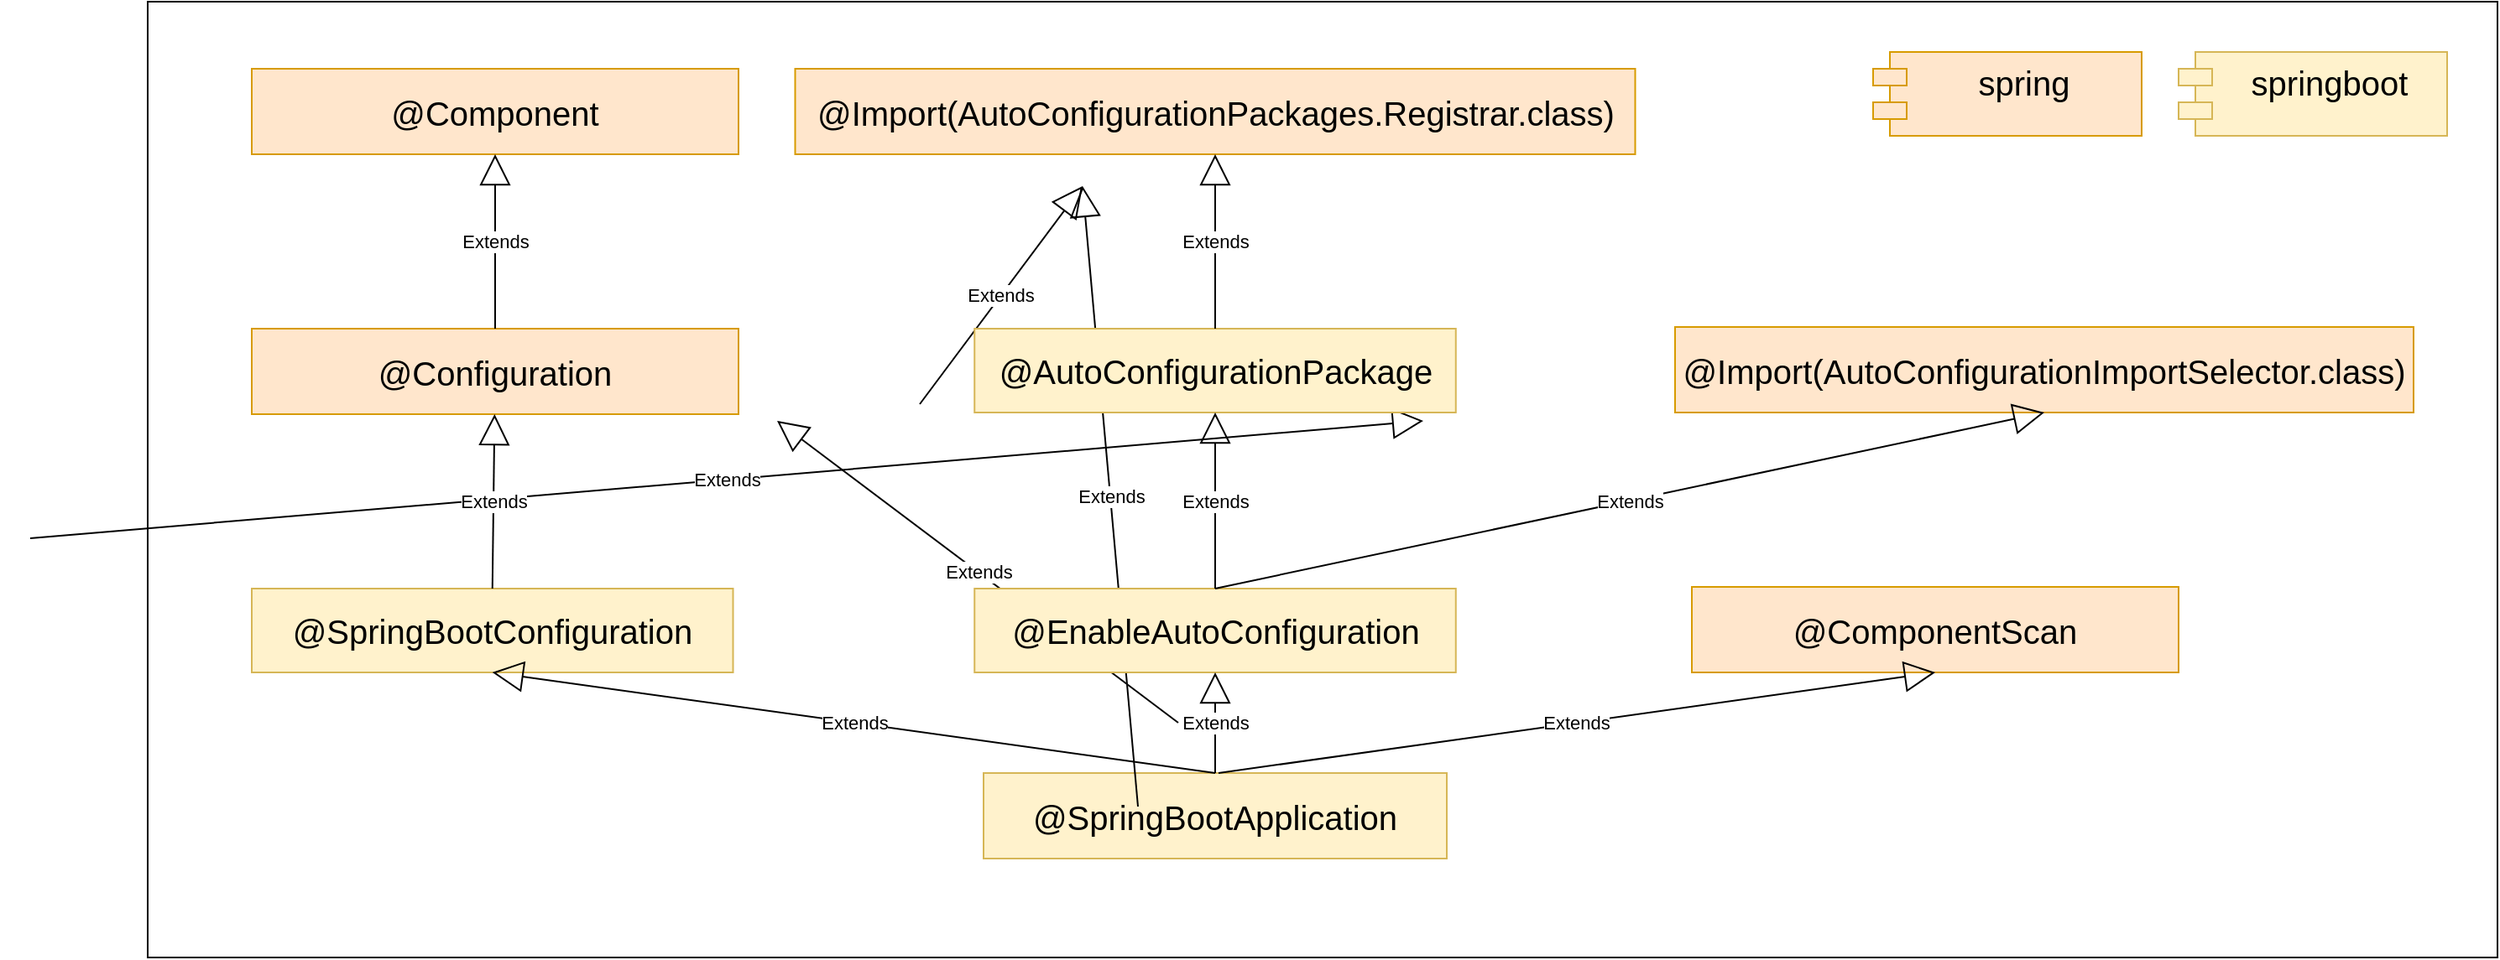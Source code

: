 <mxfile version="28.2.5">
  <diagram name="第 1 页" id="A2wYnKDMZFF023bxGnZ8">
    <mxGraphModel dx="599" dy="788" grid="1" gridSize="10" guides="1" tooltips="1" connect="1" arrows="1" fold="1" page="1" pageScale="1" pageWidth="827" pageHeight="1169" math="0" shadow="0">
      <root>
        <mxCell id="0" />
        <mxCell id="1" parent="0" />
        <mxCell id="lc5mf7nCTQjh2SExQ85K-13" value="" style="rounded=0;whiteSpace=wrap;html=1;" parent="1" vertex="1">
          <mxGeometry x="830" y="150" width="1400" height="570" as="geometry" />
        </mxCell>
        <mxCell id="1i7iyDztXm2SfSE6uJK3-13" value="&lt;div&gt;@SpringBootApplication&lt;/div&gt;" style="html=1;whiteSpace=wrap;fontSize=20;verticalAlign=middle;align=center;fillColor=#fff2cc;strokeColor=#d6b656;" parent="1" vertex="1">
          <mxGeometry x="1328" y="610" width="276" height="51" as="geometry" />
        </mxCell>
        <mxCell id="1i7iyDztXm2SfSE6uJK3-25" value="@SpringBootConfiguration" style="html=1;whiteSpace=wrap;fontSize=20;fillColor=#fff2cc;strokeColor=#d6b656;" parent="1" vertex="1">
          <mxGeometry x="892" y="500" width="286.75" height="50" as="geometry" />
        </mxCell>
        <mxCell id="lc5mf7nCTQjh2SExQ85K-7" value="Extends" style="endArrow=block;endSize=16;endFill=0;html=1;rounded=0;exitX=0.5;exitY=0;exitDx=0;exitDy=0;entryX=0.5;entryY=1;entryDx=0;entryDy=0;" parent="1" source="1i7iyDztXm2SfSE6uJK3-13" target="1i7iyDztXm2SfSE6uJK3-25" edge="1">
          <mxGeometry width="160" relative="1" as="geometry">
            <mxPoint x="1112" y="680" as="sourcePoint" />
            <mxPoint x="1272" y="680" as="targetPoint" />
          </mxGeometry>
        </mxCell>
        <mxCell id="lc5mf7nCTQjh2SExQ85K-15" value="spring&lt;div&gt;&lt;br&gt;&lt;/div&gt;" style="shape=module;align=left;spacingLeft=20;align=center;verticalAlign=top;whiteSpace=wrap;html=1;fontSize=20;fillColor=#ffe6cc;strokeColor=#d79b00;" parent="1" vertex="1">
          <mxGeometry x="1858" y="180" width="160" height="50" as="geometry" />
        </mxCell>
        <mxCell id="mEVcy1A5f8fxIJjsYzMS-4" value="Extends" style="endArrow=block;endSize=16;endFill=0;html=1;rounded=0;exitX=0.5;exitY=0;exitDx=0;exitDy=0;entryX=0.5;entryY=1;entryDx=0;entryDy=0;" parent="1" source="mEVcy1A5f8fxIJjsYzMS-1" edge="1">
          <mxGeometry width="160" relative="1" as="geometry">
            <mxPoint x="1444" y="580" as="sourcePoint" />
            <mxPoint x="1205" y="400" as="targetPoint" />
          </mxGeometry>
        </mxCell>
        <mxCell id="mEVcy1A5f8fxIJjsYzMS-13" value="Extends" style="endArrow=block;endSize=16;endFill=0;html=1;rounded=0;exitX=0.5;exitY=0;exitDx=0;exitDy=0;entryX=0.5;entryY=1;entryDx=0;entryDy=0;" parent="1" source="mEVcy1A5f8fxIJjsYzMS-3" edge="1">
          <mxGeometry width="160" relative="1" as="geometry">
            <mxPoint x="1290" y="390" as="sourcePoint" />
            <mxPoint x="1387" y="260" as="targetPoint" />
          </mxGeometry>
        </mxCell>
        <mxCell id="mEVcy1A5f8fxIJjsYzMS-16" value="Extends" style="endArrow=block;endSize=16;endFill=0;html=1;rounded=0;exitX=0.5;exitY=0;exitDx=0;exitDy=0;entryX=0.5;entryY=1;entryDx=0;entryDy=0;" parent="1" source="mEVcy1A5f8fxIJjsYzMS-32" edge="1">
          <mxGeometry width="160" relative="1" as="geometry">
            <mxPoint x="1420" y="630" as="sourcePoint" />
            <mxPoint x="1387" y="260" as="targetPoint" />
          </mxGeometry>
        </mxCell>
        <mxCell id="mEVcy1A5f8fxIJjsYzMS-33" value="Extends" style="endArrow=block;endSize=16;endFill=0;html=1;rounded=0;exitX=0.5;exitY=0;exitDx=0;exitDy=0;entryX=0.5;entryY=1;entryDx=0;entryDy=0;" parent="1" source="mEVcy1A5f8fxIJjsYzMS-1" edge="1">
          <mxGeometry width="160" relative="1" as="geometry">
            <mxPoint x="760" y="470" as="sourcePoint" />
            <mxPoint x="1590" y="400" as="targetPoint" />
          </mxGeometry>
        </mxCell>
        <mxCell id="mEVcy1A5f8fxIJjsYzMS-37" value="springboot&lt;div&gt;&lt;br&gt;&lt;/div&gt;" style="shape=module;align=left;spacingLeft=20;align=center;verticalAlign=top;whiteSpace=wrap;html=1;fontSize=20;fillColor=#fff2cc;strokeColor=#d6b656;" parent="1" vertex="1">
          <mxGeometry x="2040" y="180" width="160" height="50" as="geometry" />
        </mxCell>
        <mxCell id="5eiVQQ08Vi99bNfQlzm1-1" value="@EnableAutoConfiguration" style="html=1;whiteSpace=wrap;fontSize=20;fillColor=#fff2cc;strokeColor=#d6b656;" vertex="1" parent="1">
          <mxGeometry x="1322.63" y="500" width="286.75" height="50" as="geometry" />
        </mxCell>
        <mxCell id="5eiVQQ08Vi99bNfQlzm1-2" value="Extends" style="endArrow=block;endSize=16;endFill=0;html=1;rounded=0;exitX=0.5;exitY=0;exitDx=0;exitDy=0;entryX=0.5;entryY=1;entryDx=0;entryDy=0;" edge="1" parent="1" source="1i7iyDztXm2SfSE6uJK3-13" target="5eiVQQ08Vi99bNfQlzm1-1">
          <mxGeometry width="160" relative="1" as="geometry">
            <mxPoint x="1388" y="590" as="sourcePoint" />
            <mxPoint x="1548" y="590" as="targetPoint" />
          </mxGeometry>
        </mxCell>
        <mxCell id="5eiVQQ08Vi99bNfQlzm1-3" value="@ComponentScan" style="html=1;whiteSpace=wrap;fontSize=20;verticalAlign=middle;align=center;fontStyle=0;fillColor=#ffe6cc;strokeColor=#d79b00;" vertex="1" parent="1">
          <mxGeometry x="1750" y="499" width="290" height="51" as="geometry" />
        </mxCell>
        <mxCell id="5eiVQQ08Vi99bNfQlzm1-4" value="Extends" style="endArrow=block;endSize=16;endFill=0;html=1;rounded=0;entryX=0.5;entryY=1;entryDx=0;entryDy=0;" edge="1" parent="1" target="5eiVQQ08Vi99bNfQlzm1-3">
          <mxGeometry width="160" relative="1" as="geometry">
            <mxPoint x="1468" y="610" as="sourcePoint" />
            <mxPoint x="1818" y="600" as="targetPoint" />
          </mxGeometry>
        </mxCell>
        <mxCell id="5eiVQQ08Vi99bNfQlzm1-5" value="@Configuration" style="html=1;whiteSpace=wrap;fontSize=20;verticalAlign=middle;align=center;fontStyle=0;fillColor=#ffe6cc;strokeColor=#d79b00;" vertex="1" parent="1">
          <mxGeometry x="892" y="345" width="290" height="51" as="geometry" />
        </mxCell>
        <mxCell id="5eiVQQ08Vi99bNfQlzm1-6" value="Extends" style="endArrow=block;endSize=16;endFill=0;html=1;rounded=0;exitX=0.5;exitY=0;exitDx=0;exitDy=0;" edge="1" parent="1" source="1i7iyDztXm2SfSE6uJK3-25" target="5eiVQQ08Vi99bNfQlzm1-5">
          <mxGeometry width="160" relative="1" as="geometry">
            <mxPoint x="1188" y="460" as="sourcePoint" />
            <mxPoint x="1348" y="460" as="targetPoint" />
          </mxGeometry>
        </mxCell>
        <mxCell id="5eiVQQ08Vi99bNfQlzm1-7" value="@Component" style="html=1;whiteSpace=wrap;fontSize=20;verticalAlign=middle;align=center;fontStyle=0;fillColor=#ffe6cc;strokeColor=#d79b00;" vertex="1" parent="1">
          <mxGeometry x="892" y="190" width="290" height="51" as="geometry" />
        </mxCell>
        <mxCell id="5eiVQQ08Vi99bNfQlzm1-8" value="Extends" style="endArrow=block;endSize=16;endFill=0;html=1;rounded=0;exitX=0.5;exitY=0;exitDx=0;exitDy=0;entryX=0.5;entryY=1;entryDx=0;entryDy=0;" edge="1" parent="1" source="5eiVQQ08Vi99bNfQlzm1-5" target="5eiVQQ08Vi99bNfQlzm1-7">
          <mxGeometry width="160" relative="1" as="geometry">
            <mxPoint x="1268" y="330" as="sourcePoint" />
            <mxPoint x="1428" y="330" as="targetPoint" />
          </mxGeometry>
        </mxCell>
        <mxCell id="5eiVQQ08Vi99bNfQlzm1-9" value="@AutoConfigurationPackage" style="html=1;whiteSpace=wrap;fontSize=20;fillColor=#fff2cc;strokeColor=#d6b656;" vertex="1" parent="1">
          <mxGeometry x="1322.63" y="345" width="286.75" height="50" as="geometry" />
        </mxCell>
        <mxCell id="5eiVQQ08Vi99bNfQlzm1-10" value="@Import(AutoConfigurationImportSelector.class)" style="html=1;whiteSpace=wrap;fontSize=20;verticalAlign=middle;align=center;fontStyle=0;fillColor=#ffe6cc;strokeColor=#d79b00;" vertex="1" parent="1">
          <mxGeometry x="1740" y="344" width="440" height="51" as="geometry" />
        </mxCell>
        <mxCell id="5eiVQQ08Vi99bNfQlzm1-11" value="Extends" style="endArrow=block;endSize=16;endFill=0;html=1;rounded=0;exitX=0.5;exitY=0;exitDx=0;exitDy=0;entryX=0.5;entryY=1;entryDx=0;entryDy=0;" edge="1" parent="1" source="5eiVQQ08Vi99bNfQlzm1-1" target="5eiVQQ08Vi99bNfQlzm1-9">
          <mxGeometry width="160" relative="1" as="geometry">
            <mxPoint x="1488" y="440" as="sourcePoint" />
            <mxPoint x="1648" y="440" as="targetPoint" />
          </mxGeometry>
        </mxCell>
        <mxCell id="5eiVQQ08Vi99bNfQlzm1-12" value="Extends" style="endArrow=block;endSize=16;endFill=0;html=1;rounded=0;exitX=0.5;exitY=0;exitDx=0;exitDy=0;entryX=0.5;entryY=1;entryDx=0;entryDy=0;" edge="1" parent="1" source="5eiVQQ08Vi99bNfQlzm1-1" target="5eiVQQ08Vi99bNfQlzm1-10">
          <mxGeometry width="160" relative="1" as="geometry">
            <mxPoint x="1518" y="430" as="sourcePoint" />
            <mxPoint x="1678" y="430" as="targetPoint" />
          </mxGeometry>
        </mxCell>
        <mxCell id="5eiVQQ08Vi99bNfQlzm1-13" value="@Import(AutoConfigurationPackages.Registrar.class)" style="html=1;whiteSpace=wrap;fontSize=20;verticalAlign=middle;align=center;fontStyle=0;fillColor=#ffe6cc;strokeColor=#d79b00;" vertex="1" parent="1">
          <mxGeometry x="1215.75" y="190" width="500.5" height="51" as="geometry" />
        </mxCell>
        <mxCell id="5eiVQQ08Vi99bNfQlzm1-14" value="Extends" style="endArrow=block;endSize=16;endFill=0;html=1;rounded=0;exitX=0.5;exitY=0;exitDx=0;exitDy=0;entryX=0.5;entryY=1;entryDx=0;entryDy=0;" edge="1" parent="1" source="5eiVQQ08Vi99bNfQlzm1-9" target="5eiVQQ08Vi99bNfQlzm1-13">
          <mxGeometry width="160" relative="1" as="geometry">
            <mxPoint x="1458" y="310" as="sourcePoint" />
            <mxPoint x="1618" y="310" as="targetPoint" />
          </mxGeometry>
        </mxCell>
      </root>
    </mxGraphModel>
  </diagram>
</mxfile>
